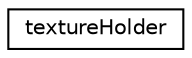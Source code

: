 digraph "Graphical Class Hierarchy"
{
  edge [fontname="Helvetica",fontsize="10",labelfontname="Helvetica",labelfontsize="10"];
  node [fontname="Helvetica",fontsize="10",shape=record];
  rankdir="LR";
  Node1 [label="textureHolder",height=0.2,width=0.4,color="black", fillcolor="white", style="filled",URL="$structtexture_holder.html"];
}
